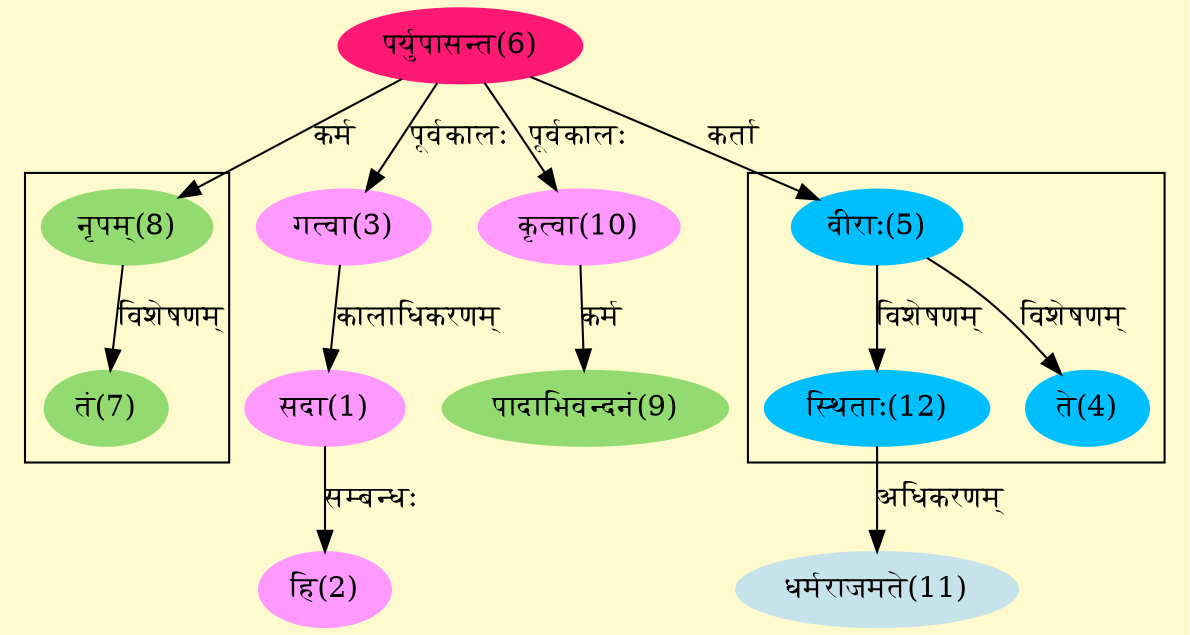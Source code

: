 digraph G{
rankdir=BT;
 compound=true;
 bgcolor="lemonchiffon1";

subgraph cluster_1{
Node4 [style=filled, color="#00BFFF" label = "ते(4)"]
Node5 [style=filled, color="#00BFFF" label = "वीराः(5)"]
Node12 [style=filled, color="#00BFFF" label = "स्थिताः(12)"]

}

subgraph cluster_2{
Node7 [style=filled, color="#93DB70" label = "तं(7)"]
Node8 [style=filled, color="#93DB70" label = "नृपम्(8)"]

}
Node1 [style=filled, color="#FF99FF" label = "सदा(1)"]
Node3 [style=filled, color="#FF99FF" label = "गत्वा(3)"]
Node2 [style=filled, color="#FF99FF" label = "हि(2)"]
Node6 [style=filled, color="#FF1975" label = "पर्युपासन्त(6)"]
Node5 [style=filled, color="#00BFFF" label = "वीराः(5)"]
Node [style=filled, color="" label = ""]
Node8 [style=filled, color="#93DB70" label = "नृपम्(8)"]
Node9 [style=filled, color="#93DB70" label = "पादाभिवन्दनं(9)"]
Node10 [style=filled, color="#FF99FF" label = "कृत्वा(10)"]
Node11 [style=filled, color="#C6E2EB" label = "धर्मराजमते(11)"]
Node12 [style=filled, color="#00BFFF" label = "स्थिताः(12)"]
/* Start of Relations section */

Node1 -> Node3 [  label="कालाधिकरणम्"  dir="back" ]
Node2 -> Node1 [  label="सम्बन्धः"  dir="back" ]
Node3 -> Node6 [  label="पूर्वकालः"  dir="back" ]
Node4 -> Node5 [  label="विशेषणम्"  dir="back" ]
Node5 -> Node6 [  label="कर्ता"  dir="back" ]
Node7 -> Node8 [  label="विशेषणम्"  dir="back" ]
Node8 -> Node6 [  label="कर्म"  dir="back" ]
Node9 -> Node10 [  label="कर्म"  dir="back" ]
Node10 -> Node6 [  label="पूर्वकालः"  dir="back" ]
Node11 -> Node12 [  label="अधिकरणम्"  dir="back" ]
Node12 -> Node5 [  label="विशेषणम्"  dir="back" ]
}
